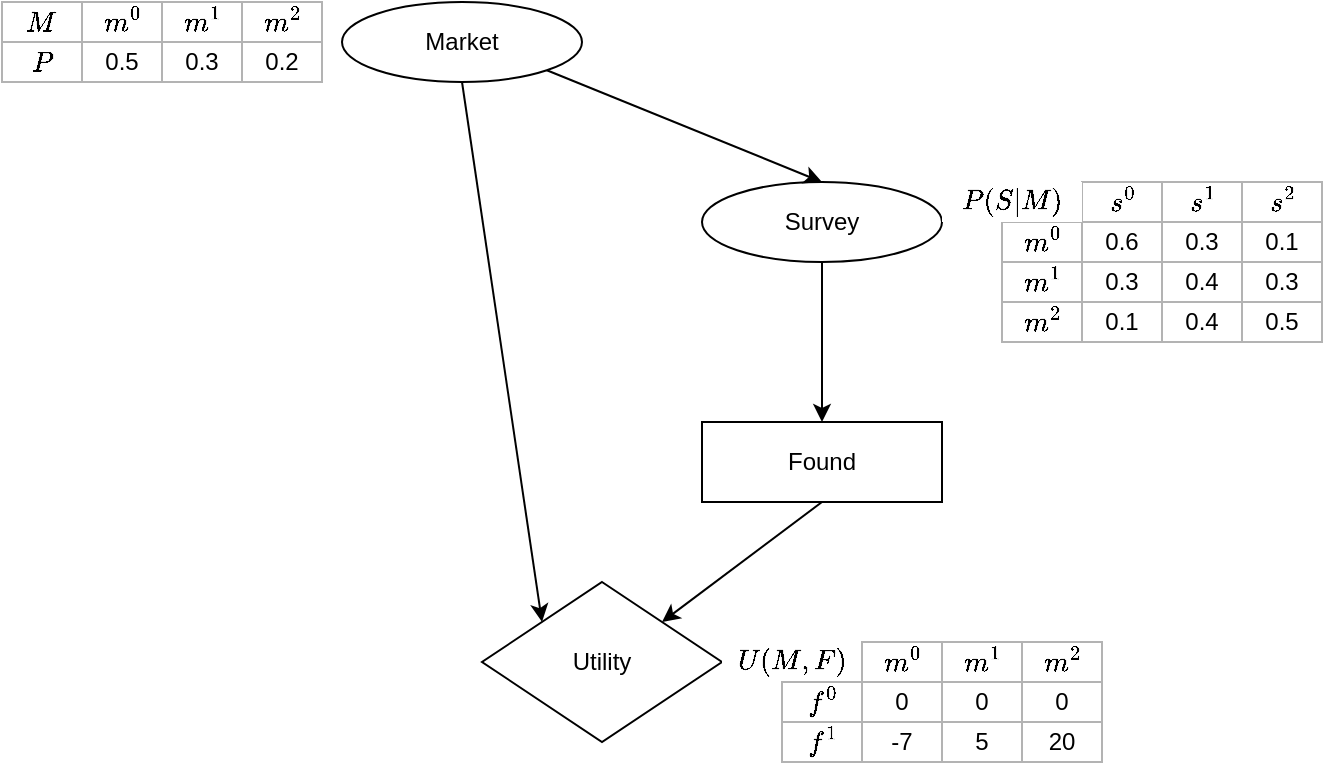 <mxfile version="13.6.2" type="device"><diagram id="oGu7BnXSgeSuTTdV42-j" name="Page-1"><mxGraphModel dx="1350" dy="816" grid="1" gridSize="10" guides="1" tooltips="1" connect="1" arrows="1" fold="1" page="1" pageScale="1" pageWidth="850" pageHeight="1100" math="1" shadow="0"><root><mxCell id="0"/><mxCell id="1" parent="0"/><mxCell id="PM1GDaTMx1LQeVyOjJZv-1" value="Market" style="ellipse;whiteSpace=wrap;html=1;" parent="1" vertex="1"><mxGeometry x="260" y="70" width="120" height="40" as="geometry"/></mxCell><mxCell id="PM1GDaTMx1LQeVyOjJZv-3" value="Found" style="rounded=0;whiteSpace=wrap;html=1;" parent="1" vertex="1"><mxGeometry x="440" y="280" width="120" height="40" as="geometry"/></mxCell><mxCell id="PM1GDaTMx1LQeVyOjJZv-4" value="Utility" style="rhombus;whiteSpace=wrap;html=1;" parent="1" vertex="1"><mxGeometry x="330" y="360" width="120" height="80" as="geometry"/></mxCell><mxCell id="PM1GDaTMx1LQeVyOjJZv-5" value="" style="endArrow=classic;html=1;exitX=0.5;exitY=1;exitDx=0;exitDy=0;entryX=0;entryY=0;entryDx=0;entryDy=0;" parent="1" source="PM1GDaTMx1LQeVyOjJZv-1" target="PM1GDaTMx1LQeVyOjJZv-4" edge="1"><mxGeometry width="50" height="50" relative="1" as="geometry"><mxPoint x="450" y="560" as="sourcePoint"/><mxPoint x="500" y="510" as="targetPoint"/></mxGeometry></mxCell><mxCell id="PM1GDaTMx1LQeVyOjJZv-6" value="" style="endArrow=classic;html=1;exitX=0.5;exitY=1;exitDx=0;exitDy=0;entryX=1;entryY=0;entryDx=0;entryDy=0;" parent="1" source="PM1GDaTMx1LQeVyOjJZv-3" target="PM1GDaTMx1LQeVyOjJZv-4" edge="1"><mxGeometry width="50" height="50" relative="1" as="geometry"><mxPoint x="450" y="560" as="sourcePoint"/><mxPoint x="500" y="510" as="targetPoint"/></mxGeometry></mxCell><mxCell id="PM1GDaTMx1LQeVyOjJZv-7" value="$$M$$" style="rounded=0;whiteSpace=wrap;html=1;strokeColor=#B3B3B3;" parent="1" vertex="1"><mxGeometry x="90" y="70" width="40" height="20" as="geometry"/></mxCell><mxCell id="PM1GDaTMx1LQeVyOjJZv-9" value="$$P$$" style="rounded=0;whiteSpace=wrap;html=1;strokeColor=#B3B3B3;" parent="1" vertex="1"><mxGeometry x="90" y="90" width="40" height="20" as="geometry"/></mxCell><mxCell id="PM1GDaTMx1LQeVyOjJZv-10" value="$$m^0$$" style="rounded=0;whiteSpace=wrap;html=1;strokeColor=#B3B3B3;" parent="1" vertex="1"><mxGeometry x="130" y="70" width="40" height="20" as="geometry"/></mxCell><mxCell id="PM1GDaTMx1LQeVyOjJZv-11" value="$$m^1$$" style="rounded=0;whiteSpace=wrap;html=1;strokeColor=#B3B3B3;" parent="1" vertex="1"><mxGeometry x="170" y="70" width="40" height="20" as="geometry"/></mxCell><mxCell id="PM1GDaTMx1LQeVyOjJZv-12" value="0.2" style="rounded=0;whiteSpace=wrap;html=1;strokeColor=#B3B3B3;" parent="1" vertex="1"><mxGeometry x="210" y="90" width="40" height="20" as="geometry"/></mxCell><mxCell id="PM1GDaTMx1LQeVyOjJZv-13" value="$$m^2$$" style="rounded=0;whiteSpace=wrap;html=1;strokeColor=#B3B3B3;" parent="1" vertex="1"><mxGeometry x="210" y="70" width="40" height="20" as="geometry"/></mxCell><mxCell id="PM1GDaTMx1LQeVyOjJZv-14" value="0.3" style="rounded=0;whiteSpace=wrap;html=1;strokeColor=#B3B3B3;" parent="1" vertex="1"><mxGeometry x="170" y="90" width="40" height="20" as="geometry"/></mxCell><mxCell id="PM1GDaTMx1LQeVyOjJZv-15" value="0.5" style="rounded=0;whiteSpace=wrap;html=1;strokeColor=#B3B3B3;" parent="1" vertex="1"><mxGeometry x="130" y="90" width="40" height="20" as="geometry"/></mxCell><mxCell id="PM1GDaTMx1LQeVyOjJZv-17" value="$$U(M,F)$$" style="rounded=0;whiteSpace=wrap;html=1;strokeColor=none;" parent="1" vertex="1"><mxGeometry x="450" y="390" width="70" height="20" as="geometry"/></mxCell><mxCell id="PM1GDaTMx1LQeVyOjJZv-18" value="$$f^0$$" style="rounded=0;whiteSpace=wrap;html=1;strokeColor=#B3B3B3;" parent="1" vertex="1"><mxGeometry x="480" y="410" width="40" height="20" as="geometry"/></mxCell><mxCell id="PM1GDaTMx1LQeVyOjJZv-19" value="$$m^0$$" style="rounded=0;whiteSpace=wrap;html=1;strokeColor=#B3B3B3;" parent="1" vertex="1"><mxGeometry x="520" y="390" width="40" height="20" as="geometry"/></mxCell><mxCell id="PM1GDaTMx1LQeVyOjJZv-20" value="$$m^1$$" style="rounded=0;whiteSpace=wrap;html=1;strokeColor=#B3B3B3;" parent="1" vertex="1"><mxGeometry x="560" y="390" width="40" height="20" as="geometry"/></mxCell><mxCell id="PM1GDaTMx1LQeVyOjJZv-21" value="0" style="rounded=0;whiteSpace=wrap;html=1;strokeColor=#B3B3B3;" parent="1" vertex="1"><mxGeometry x="600" y="410" width="40" height="20" as="geometry"/></mxCell><mxCell id="PM1GDaTMx1LQeVyOjJZv-22" value="$$m^2$$" style="rounded=0;whiteSpace=wrap;html=1;strokeColor=#B3B3B3;" parent="1" vertex="1"><mxGeometry x="600" y="390" width="40" height="20" as="geometry"/></mxCell><mxCell id="PM1GDaTMx1LQeVyOjJZv-23" value="0" style="rounded=0;whiteSpace=wrap;html=1;strokeColor=#B3B3B3;" parent="1" vertex="1"><mxGeometry x="560" y="410" width="40" height="20" as="geometry"/></mxCell><mxCell id="PM1GDaTMx1LQeVyOjJZv-24" value="0" style="rounded=0;whiteSpace=wrap;html=1;strokeColor=#B3B3B3;" parent="1" vertex="1"><mxGeometry x="520" y="410" width="40" height="20" as="geometry"/></mxCell><mxCell id="PM1GDaTMx1LQeVyOjJZv-25" value="$$f^1$$" style="rounded=0;whiteSpace=wrap;html=1;strokeColor=#B3B3B3;" parent="1" vertex="1"><mxGeometry x="480" y="430" width="40" height="20" as="geometry"/></mxCell><mxCell id="PM1GDaTMx1LQeVyOjJZv-26" value="-7" style="rounded=0;whiteSpace=wrap;html=1;strokeColor=#B3B3B3;" parent="1" vertex="1"><mxGeometry x="520" y="430" width="40" height="20" as="geometry"/></mxCell><mxCell id="PM1GDaTMx1LQeVyOjJZv-27" value="5" style="rounded=0;whiteSpace=wrap;html=1;strokeColor=#B3B3B3;" parent="1" vertex="1"><mxGeometry x="560" y="430" width="40" height="20" as="geometry"/></mxCell><mxCell id="PM1GDaTMx1LQeVyOjJZv-28" value="20" style="rounded=0;whiteSpace=wrap;html=1;strokeColor=#B3B3B3;" parent="1" vertex="1"><mxGeometry x="600" y="430" width="40" height="20" as="geometry"/></mxCell><mxCell id="8sFmusDifFMSYxWTSXoQ-2" value="Survey" style="ellipse;whiteSpace=wrap;html=1;" vertex="1" parent="1"><mxGeometry x="440" y="160" width="120" height="40" as="geometry"/></mxCell><mxCell id="8sFmusDifFMSYxWTSXoQ-3" value="" style="endArrow=classic;html=1;exitX=1;exitY=1;exitDx=0;exitDy=0;entryX=0.5;entryY=0;entryDx=0;entryDy=0;" edge="1" parent="1" source="PM1GDaTMx1LQeVyOjJZv-1" target="8sFmusDifFMSYxWTSXoQ-2"><mxGeometry width="50" height="50" relative="1" as="geometry"><mxPoint x="400" y="440" as="sourcePoint"/><mxPoint x="450" y="390" as="targetPoint"/></mxGeometry></mxCell><mxCell id="8sFmusDifFMSYxWTSXoQ-4" value="" style="endArrow=classic;html=1;exitX=0.5;exitY=1;exitDx=0;exitDy=0;entryX=0.5;entryY=0;entryDx=0;entryDy=0;" edge="1" parent="1" source="8sFmusDifFMSYxWTSXoQ-2" target="PM1GDaTMx1LQeVyOjJZv-3"><mxGeometry width="50" height="50" relative="1" as="geometry"><mxPoint x="400" y="440" as="sourcePoint"/><mxPoint x="450" y="390" as="targetPoint"/></mxGeometry></mxCell><mxCell id="8sFmusDifFMSYxWTSXoQ-5" value="$$m^0$$" style="rounded=0;whiteSpace=wrap;html=1;strokeColor=#B3B3B3;" vertex="1" parent="1"><mxGeometry x="590" y="180" width="40" height="20" as="geometry"/></mxCell><mxCell id="8sFmusDifFMSYxWTSXoQ-6" value="$$s^0$$" style="rounded=0;whiteSpace=wrap;html=1;strokeColor=#B3B3B3;" vertex="1" parent="1"><mxGeometry x="630" y="160" width="40" height="20" as="geometry"/></mxCell><mxCell id="8sFmusDifFMSYxWTSXoQ-7" value="$$s^1$$" style="rounded=0;whiteSpace=wrap;html=1;strokeColor=#B3B3B3;" vertex="1" parent="1"><mxGeometry x="670" y="160" width="40" height="20" as="geometry"/></mxCell><mxCell id="8sFmusDifFMSYxWTSXoQ-8" value="0.1" style="rounded=0;whiteSpace=wrap;html=1;strokeColor=#B3B3B3;" vertex="1" parent="1"><mxGeometry x="710" y="180" width="40" height="20" as="geometry"/></mxCell><mxCell id="8sFmusDifFMSYxWTSXoQ-9" value="$$s^2$$" style="rounded=0;whiteSpace=wrap;html=1;strokeColor=#B3B3B3;" vertex="1" parent="1"><mxGeometry x="710" y="160" width="40" height="20" as="geometry"/></mxCell><mxCell id="8sFmusDifFMSYxWTSXoQ-10" value="0.3" style="rounded=0;whiteSpace=wrap;html=1;strokeColor=#B3B3B3;" vertex="1" parent="1"><mxGeometry x="670" y="180" width="40" height="20" as="geometry"/></mxCell><mxCell id="8sFmusDifFMSYxWTSXoQ-11" value="0.6" style="rounded=0;whiteSpace=wrap;html=1;strokeColor=#B3B3B3;" vertex="1" parent="1"><mxGeometry x="630" y="180" width="40" height="20" as="geometry"/></mxCell><mxCell id="8sFmusDifFMSYxWTSXoQ-12" value="$$m^1$$" style="rounded=0;whiteSpace=wrap;html=1;strokeColor=#B3B3B3;" vertex="1" parent="1"><mxGeometry x="590" y="200" width="40" height="20" as="geometry"/></mxCell><mxCell id="8sFmusDifFMSYxWTSXoQ-13" value="0.3" style="rounded=0;whiteSpace=wrap;html=1;strokeColor=#B3B3B3;" vertex="1" parent="1"><mxGeometry x="630" y="200" width="40" height="20" as="geometry"/></mxCell><mxCell id="8sFmusDifFMSYxWTSXoQ-14" value="0.4" style="rounded=0;whiteSpace=wrap;html=1;strokeColor=#B3B3B3;" vertex="1" parent="1"><mxGeometry x="670" y="200" width="40" height="20" as="geometry"/></mxCell><mxCell id="8sFmusDifFMSYxWTSXoQ-15" value="0.3" style="rounded=0;whiteSpace=wrap;html=1;strokeColor=#B3B3B3;" vertex="1" parent="1"><mxGeometry x="710" y="200" width="40" height="20" as="geometry"/></mxCell><mxCell id="8sFmusDifFMSYxWTSXoQ-16" value="$$m^2$$" style="rounded=0;whiteSpace=wrap;html=1;strokeColor=#B3B3B3;" vertex="1" parent="1"><mxGeometry x="590" y="220" width="40" height="20" as="geometry"/></mxCell><mxCell id="8sFmusDifFMSYxWTSXoQ-17" value="0.1" style="rounded=0;whiteSpace=wrap;html=1;strokeColor=#B3B3B3;" vertex="1" parent="1"><mxGeometry x="630" y="220" width="40" height="20" as="geometry"/></mxCell><mxCell id="8sFmusDifFMSYxWTSXoQ-18" value="0.4" style="rounded=0;whiteSpace=wrap;html=1;strokeColor=#B3B3B3;" vertex="1" parent="1"><mxGeometry x="670" y="220" width="40" height="20" as="geometry"/></mxCell><mxCell id="8sFmusDifFMSYxWTSXoQ-19" value="0.5" style="rounded=0;whiteSpace=wrap;html=1;strokeColor=#B3B3B3;" vertex="1" parent="1"><mxGeometry x="710" y="220" width="40" height="20" as="geometry"/></mxCell><mxCell id="8sFmusDifFMSYxWTSXoQ-20" value="$$P(S|M)$$" style="rounded=0;whiteSpace=wrap;html=1;strokeColor=none;" vertex="1" parent="1"><mxGeometry x="560" y="160" width="70" height="20" as="geometry"/></mxCell></root></mxGraphModel></diagram></mxfile>